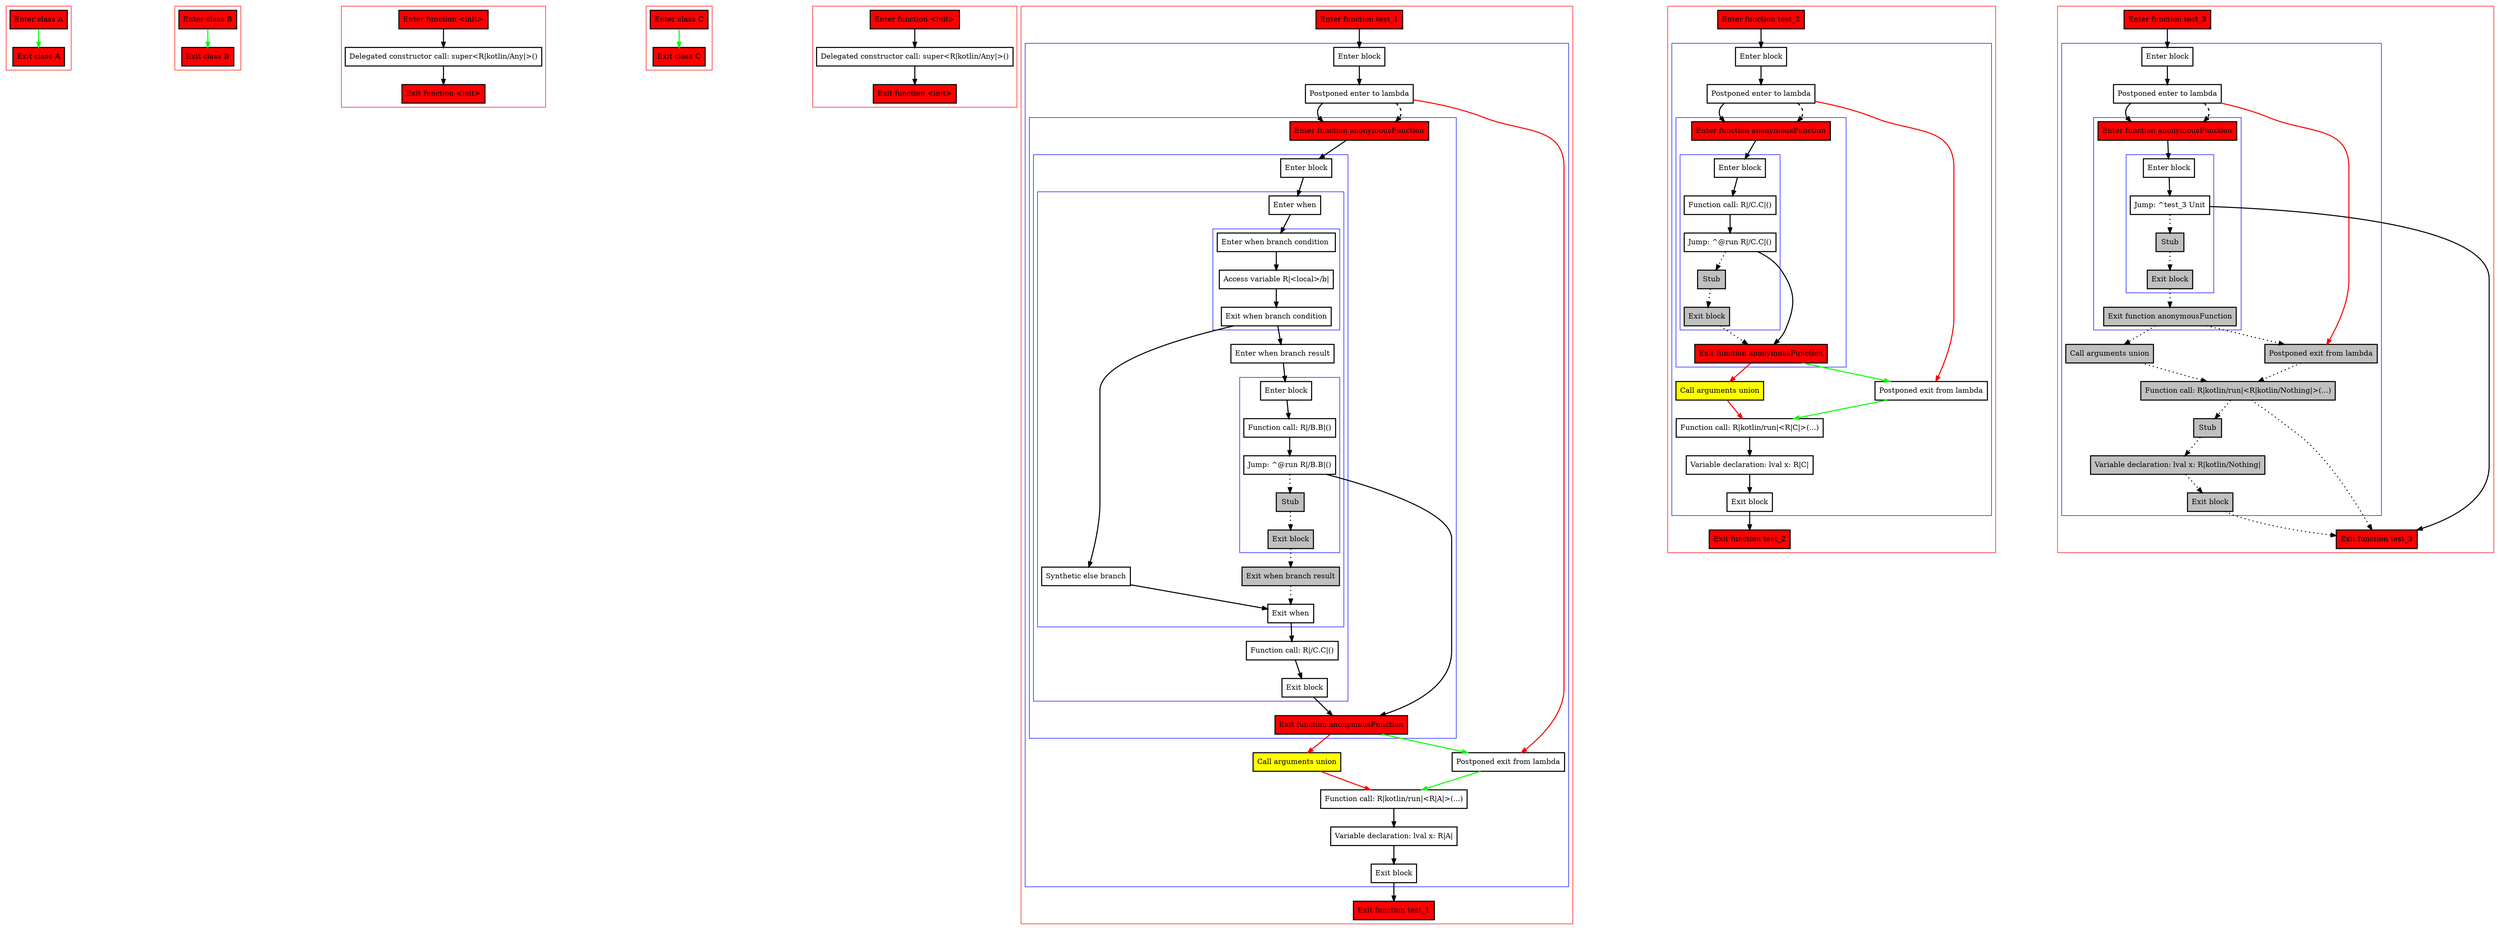 digraph returnValuesFromLambda_kt {
    graph [nodesep=3]
    node [shape=box penwidth=2]
    edge [penwidth=2]

    subgraph cluster_0 {
        color=red
        0 [label="Enter class A" style="filled" fillcolor=red];
        1 [label="Exit class A" style="filled" fillcolor=red];
    }
    0 -> {1} [color=green];

    subgraph cluster_1 {
        color=red
        2 [label="Enter class B" style="filled" fillcolor=red];
        3 [label="Exit class B" style="filled" fillcolor=red];
    }
    2 -> {3} [color=green];

    subgraph cluster_2 {
        color=red
        4 [label="Enter function <init>" style="filled" fillcolor=red];
        5 [label="Delegated constructor call: super<R|kotlin/Any|>()"];
        6 [label="Exit function <init>" style="filled" fillcolor=red];
    }
    4 -> {5};
    5 -> {6};

    subgraph cluster_3 {
        color=red
        7 [label="Enter class C" style="filled" fillcolor=red];
        8 [label="Exit class C" style="filled" fillcolor=red];
    }
    7 -> {8} [color=green];

    subgraph cluster_4 {
        color=red
        9 [label="Enter function <init>" style="filled" fillcolor=red];
        10 [label="Delegated constructor call: super<R|kotlin/Any|>()"];
        11 [label="Exit function <init>" style="filled" fillcolor=red];
    }
    9 -> {10};
    10 -> {11};

    subgraph cluster_5 {
        color=red
        12 [label="Enter function test_1" style="filled" fillcolor=red];
        subgraph cluster_6 {
            color=blue
            13 [label="Enter block"];
            14 [label="Postponed enter to lambda"];
            subgraph cluster_7 {
                color=blue
                21 [label="Enter function anonymousFunction" style="filled" fillcolor=red];
                subgraph cluster_8 {
                    color=blue
                    22 [label="Enter block"];
                    subgraph cluster_9 {
                        color=blue
                        23 [label="Enter when"];
                        subgraph cluster_10 {
                            color=blue
                            24 [label="Enter when branch condition "];
                            25 [label="Access variable R|<local>/b|"];
                            26 [label="Exit when branch condition"];
                        }
                        27 [label="Synthetic else branch"];
                        28 [label="Enter when branch result"];
                        subgraph cluster_11 {
                            color=blue
                            29 [label="Enter block"];
                            30 [label="Function call: R|/B.B|()"];
                            31 [label="Jump: ^@run R|/B.B|()"];
                            32 [label="Stub" style="filled" fillcolor=gray];
                            33 [label="Exit block" style="filled" fillcolor=gray];
                        }
                        34 [label="Exit when branch result" style="filled" fillcolor=gray];
                        35 [label="Exit when"];
                    }
                    36 [label="Function call: R|/C.C|()"];
                    37 [label="Exit block"];
                }
                38 [label="Exit function anonymousFunction" style="filled" fillcolor=red];
            }
            15 [label="Call arguments union" style="filled" fillcolor=yellow];
            16 [label="Postponed exit from lambda"];
            17 [label="Function call: R|kotlin/run|<R|A|>(...)"];
            18 [label="Variable declaration: lval x: R|A|"];
            19 [label="Exit block"];
        }
        20 [label="Exit function test_1" style="filled" fillcolor=red];
    }
    12 -> {13};
    13 -> {14};
    14 -> {21};
    14 -> {16} [color=red];
    14 -> {21} [style=dashed];
    15 -> {17} [color=red];
    16 -> {17} [color=green];
    17 -> {18};
    18 -> {19};
    19 -> {20};
    21 -> {22};
    22 -> {23};
    23 -> {24};
    24 -> {25};
    25 -> {26};
    26 -> {28 27};
    27 -> {35};
    28 -> {29};
    29 -> {30};
    30 -> {31};
    31 -> {38};
    31 -> {32} [style=dotted];
    32 -> {33} [style=dotted];
    33 -> {34} [style=dotted];
    34 -> {35} [style=dotted];
    35 -> {36};
    36 -> {37};
    37 -> {38};
    38 -> {15} [color=red];
    38 -> {16} [color=green];

    subgraph cluster_12 {
        color=red
        39 [label="Enter function test_2" style="filled" fillcolor=red];
        subgraph cluster_13 {
            color=blue
            40 [label="Enter block"];
            41 [label="Postponed enter to lambda"];
            subgraph cluster_14 {
                color=blue
                48 [label="Enter function anonymousFunction" style="filled" fillcolor=red];
                subgraph cluster_15 {
                    color=blue
                    49 [label="Enter block"];
                    50 [label="Function call: R|/C.C|()"];
                    51 [label="Jump: ^@run R|/C.C|()"];
                    52 [label="Stub" style="filled" fillcolor=gray];
                    53 [label="Exit block" style="filled" fillcolor=gray];
                }
                54 [label="Exit function anonymousFunction" style="filled" fillcolor=red];
            }
            42 [label="Call arguments union" style="filled" fillcolor=yellow];
            43 [label="Postponed exit from lambda"];
            44 [label="Function call: R|kotlin/run|<R|C|>(...)"];
            45 [label="Variable declaration: lval x: R|C|"];
            46 [label="Exit block"];
        }
        47 [label="Exit function test_2" style="filled" fillcolor=red];
    }
    39 -> {40};
    40 -> {41};
    41 -> {48};
    41 -> {43} [color=red];
    41 -> {48} [style=dashed];
    42 -> {44} [color=red];
    43 -> {44} [color=green];
    44 -> {45};
    45 -> {46};
    46 -> {47};
    48 -> {49};
    49 -> {50};
    50 -> {51};
    51 -> {54};
    51 -> {52} [style=dotted];
    52 -> {53} [style=dotted];
    53 -> {54} [style=dotted];
    54 -> {42} [color=red];
    54 -> {43} [color=green];

    subgraph cluster_16 {
        color=red
        55 [label="Enter function test_3" style="filled" fillcolor=red];
        subgraph cluster_17 {
            color=blue
            56 [label="Enter block"];
            57 [label="Postponed enter to lambda"];
            subgraph cluster_18 {
                color=blue
                65 [label="Enter function anonymousFunction" style="filled" fillcolor=red];
                subgraph cluster_19 {
                    color=blue
                    66 [label="Enter block"];
                    67 [label="Jump: ^test_3 Unit"];
                    68 [label="Stub" style="filled" fillcolor=gray];
                    69 [label="Exit block" style="filled" fillcolor=gray];
                }
                70 [label="Exit function anonymousFunction" style="filled" fillcolor=red style="filled" fillcolor=gray];
            }
            58 [label="Call arguments union" style="filled" fillcolor=gray];
            59 [label="Postponed exit from lambda" style="filled" fillcolor=gray];
            60 [label="Function call: R|kotlin/run|<R|kotlin/Nothing|>(...)" style="filled" fillcolor=gray];
            61 [label="Stub" style="filled" fillcolor=gray];
            62 [label="Variable declaration: lval x: R|kotlin/Nothing|" style="filled" fillcolor=gray];
            63 [label="Exit block" style="filled" fillcolor=gray];
        }
        64 [label="Exit function test_3" style="filled" fillcolor=red];
    }
    55 -> {56};
    56 -> {57};
    57 -> {65};
    57 -> {59} [color=red];
    57 -> {65} [style=dashed];
    58 -> {60} [style=dotted];
    59 -> {60} [style=dotted];
    60 -> {64 61} [style=dotted];
    61 -> {62} [style=dotted];
    62 -> {63} [style=dotted];
    63 -> {64} [style=dotted];
    65 -> {66};
    66 -> {67};
    67 -> {64};
    67 -> {68} [style=dotted];
    68 -> {69} [style=dotted];
    69 -> {70} [style=dotted];
    70 -> {59 58} [style=dotted];

}
